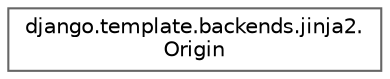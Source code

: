 digraph "Graphical Class Hierarchy"
{
 // LATEX_PDF_SIZE
  bgcolor="transparent";
  edge [fontname=Helvetica,fontsize=10,labelfontname=Helvetica,labelfontsize=10];
  node [fontname=Helvetica,fontsize=10,shape=box,height=0.2,width=0.4];
  rankdir="LR";
  Node0 [id="Node000000",label="django.template.backends.jinja2.\lOrigin",height=0.2,width=0.4,color="grey40", fillcolor="white", style="filled",URL="$classdjango_1_1template_1_1backends_1_1jinja2_1_1_origin.html",tooltip=" "];
}
